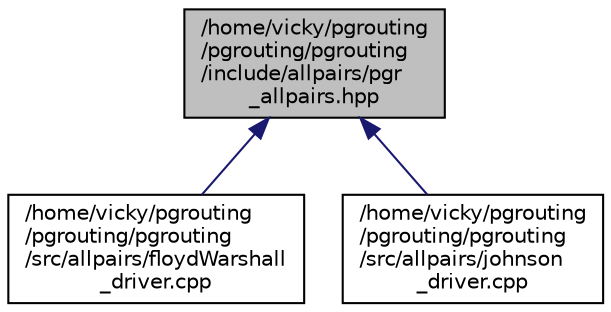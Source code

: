 digraph "/home/vicky/pgrouting/pgrouting/pgrouting/include/allpairs/pgr_allpairs.hpp"
{
  edge [fontname="Helvetica",fontsize="10",labelfontname="Helvetica",labelfontsize="10"];
  node [fontname="Helvetica",fontsize="10",shape=record];
  Node1 [label="/home/vicky/pgrouting\l/pgrouting/pgrouting\l/include/allpairs/pgr\l_allpairs.hpp",height=0.2,width=0.4,color="black", fillcolor="grey75", style="filled", fontcolor="black"];
  Node1 -> Node2 [dir="back",color="midnightblue",fontsize="10",style="solid",fontname="Helvetica"];
  Node2 [label="/home/vicky/pgrouting\l/pgrouting/pgrouting\l/src/allpairs/floydWarshall\l_driver.cpp",height=0.2,width=0.4,color="black", fillcolor="white", style="filled",URL="$floydWarshall__driver_8cpp.html"];
  Node1 -> Node3 [dir="back",color="midnightblue",fontsize="10",style="solid",fontname="Helvetica"];
  Node3 [label="/home/vicky/pgrouting\l/pgrouting/pgrouting\l/src/allpairs/johnson\l_driver.cpp",height=0.2,width=0.4,color="black", fillcolor="white", style="filled",URL="$johnson__driver_8cpp.html"];
}
